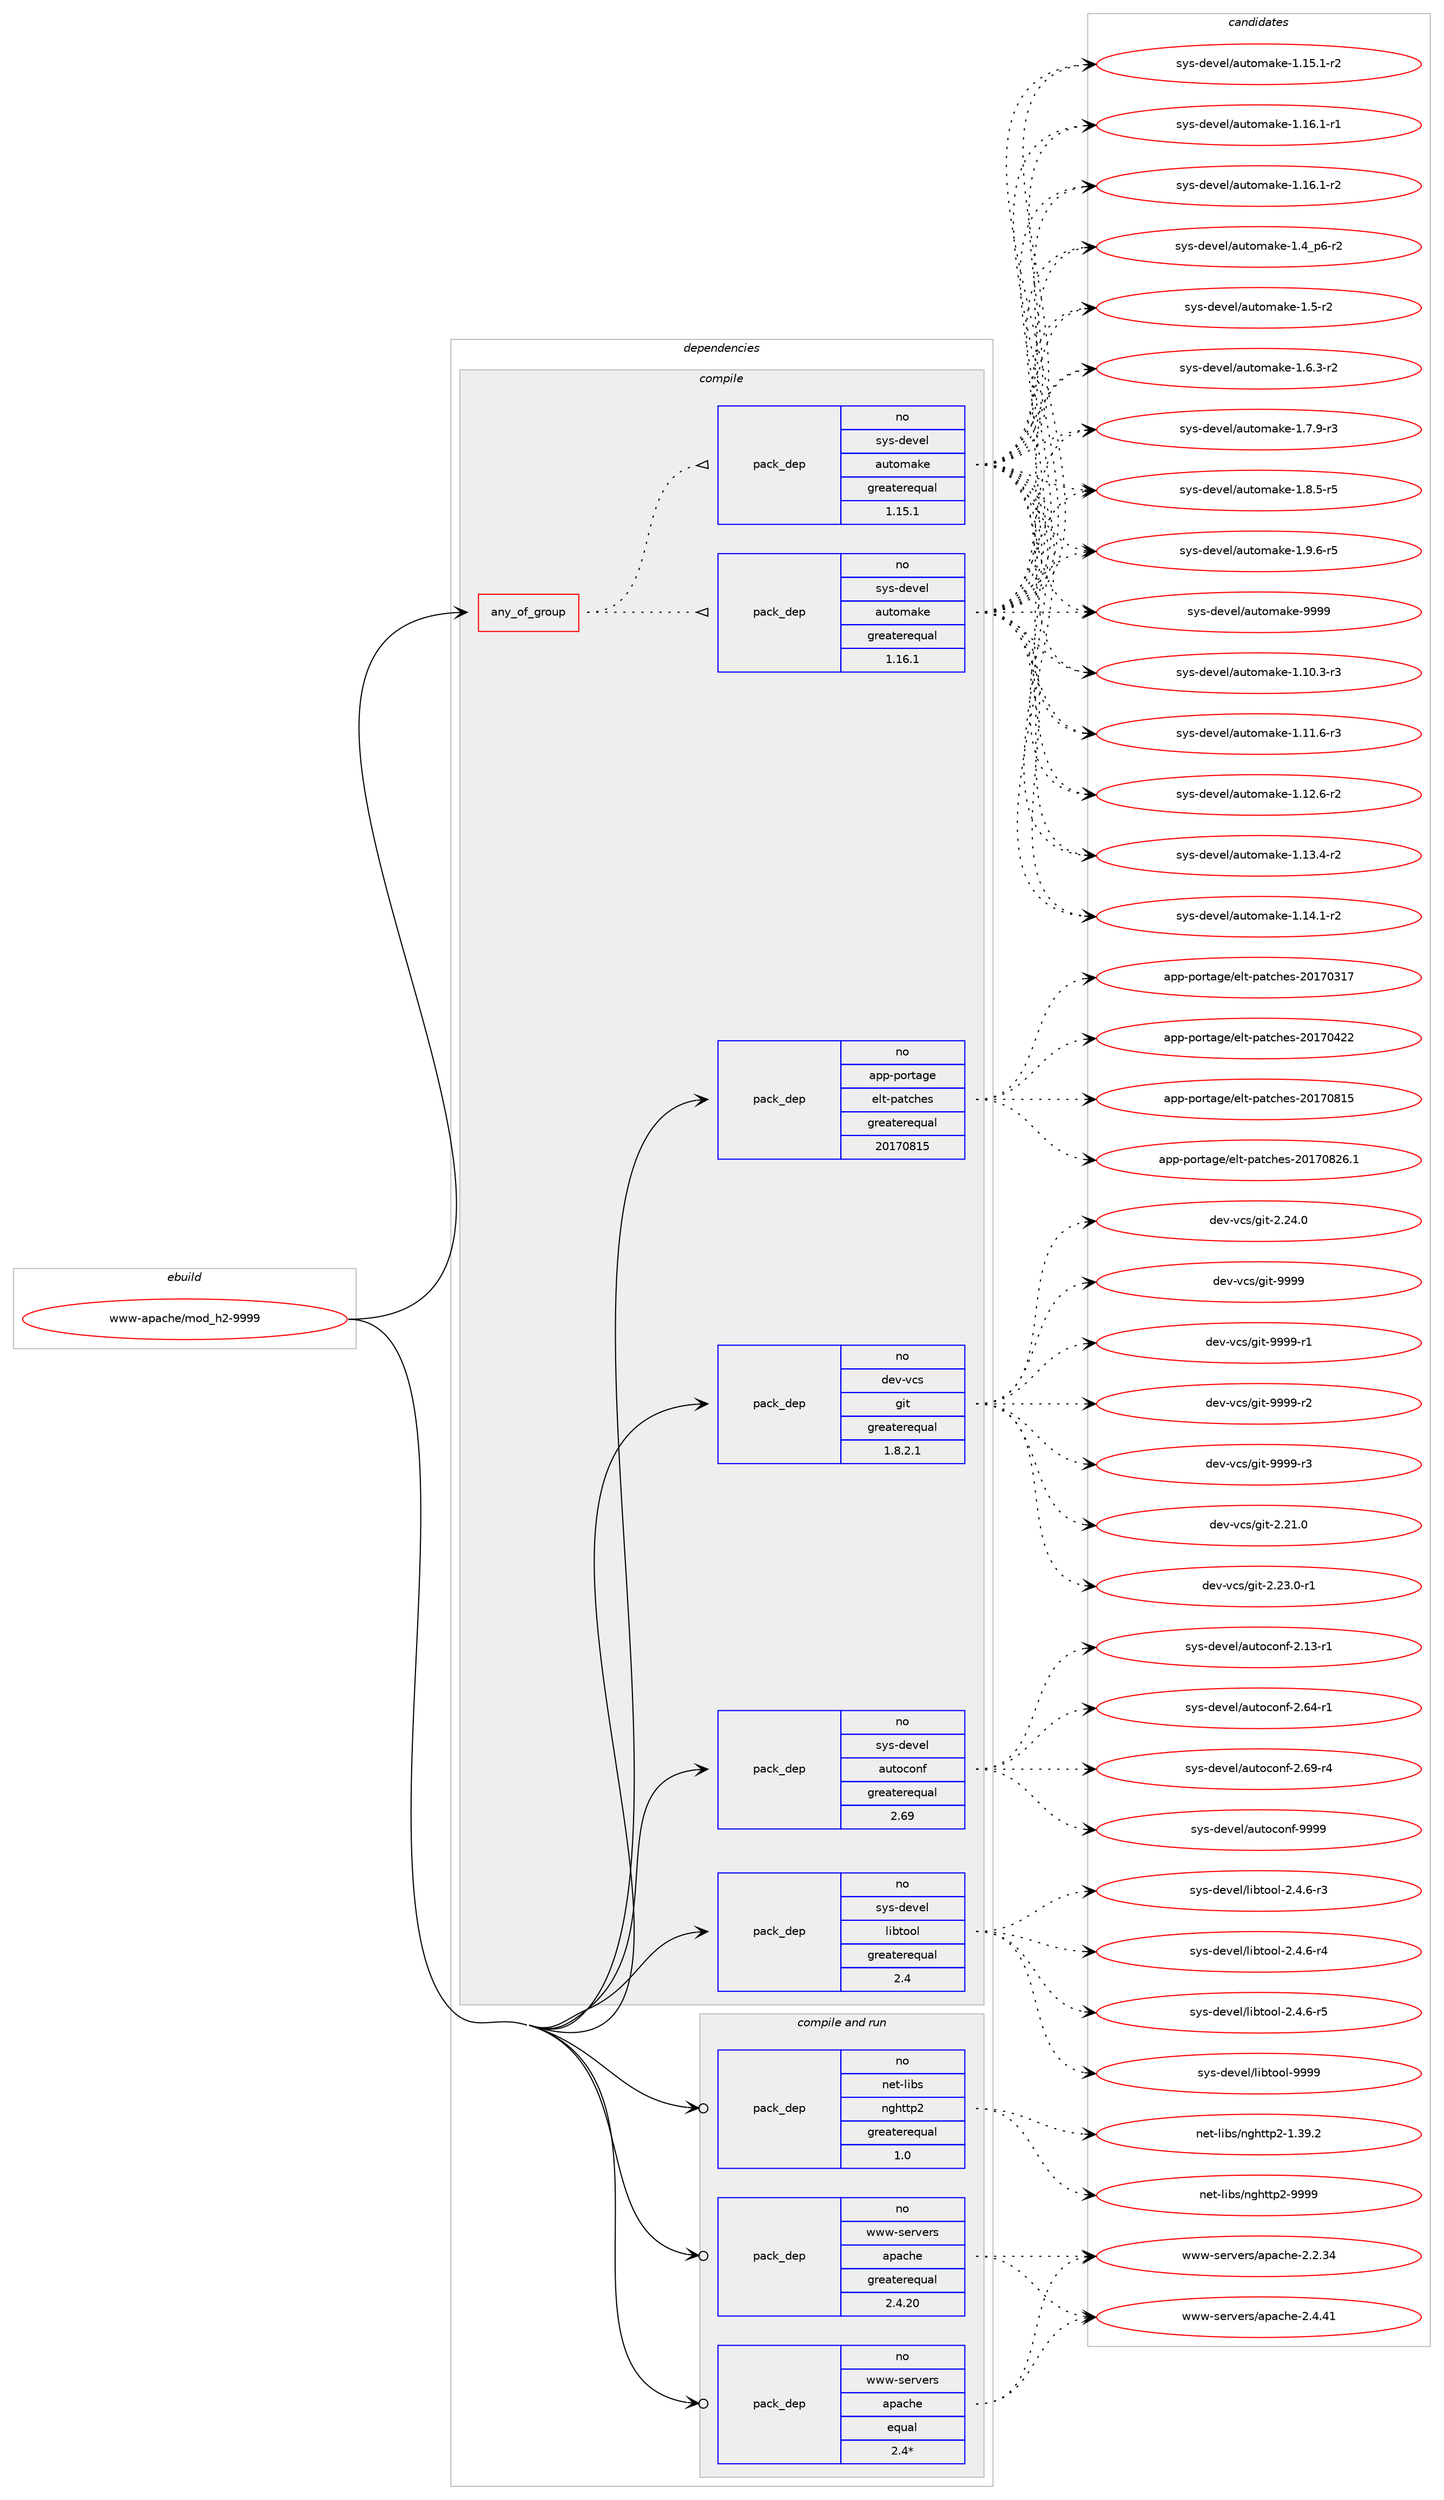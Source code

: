 digraph prolog {

# *************
# Graph options
# *************

newrank=true;
concentrate=true;
compound=true;
graph [rankdir=LR,fontname=Helvetica,fontsize=10,ranksep=1.5];#, ranksep=2.5, nodesep=0.2];
edge  [arrowhead=vee];
node  [fontname=Helvetica,fontsize=10];

# **********
# The ebuild
# **********

subgraph cluster_leftcol {
color=gray;
rank=same;
label=<<i>ebuild</i>>;
id [label="www-apache/mod_h2-9999", color=red, width=4, href="../www-apache/mod_h2-9999.svg"];
}

# ****************
# The dependencies
# ****************

subgraph cluster_midcol {
color=gray;
label=<<i>dependencies</i>>;
subgraph cluster_compile {
fillcolor="#eeeeee";
style=filled;
label=<<i>compile</i>>;
subgraph any15666 {
dependency902860 [label=<<TABLE BORDER="0" CELLBORDER="1" CELLSPACING="0" CELLPADDING="4"><TR><TD CELLPADDING="10">any_of_group</TD></TR></TABLE>>, shape=none, color=red];subgraph pack670096 {
dependency902861 [label=<<TABLE BORDER="0" CELLBORDER="1" CELLSPACING="0" CELLPADDING="4" WIDTH="220"><TR><TD ROWSPAN="6" CELLPADDING="30">pack_dep</TD></TR><TR><TD WIDTH="110">no</TD></TR><TR><TD>sys-devel</TD></TR><TR><TD>automake</TD></TR><TR><TD>greaterequal</TD></TR><TR><TD>1.16.1</TD></TR></TABLE>>, shape=none, color=blue];
}
dependency902860:e -> dependency902861:w [weight=20,style="dotted",arrowhead="oinv"];
subgraph pack670097 {
dependency902862 [label=<<TABLE BORDER="0" CELLBORDER="1" CELLSPACING="0" CELLPADDING="4" WIDTH="220"><TR><TD ROWSPAN="6" CELLPADDING="30">pack_dep</TD></TR><TR><TD WIDTH="110">no</TD></TR><TR><TD>sys-devel</TD></TR><TR><TD>automake</TD></TR><TR><TD>greaterequal</TD></TR><TR><TD>1.15.1</TD></TR></TABLE>>, shape=none, color=blue];
}
dependency902860:e -> dependency902862:w [weight=20,style="dotted",arrowhead="oinv"];
}
id:e -> dependency902860:w [weight=20,style="solid",arrowhead="vee"];
subgraph pack670098 {
dependency902863 [label=<<TABLE BORDER="0" CELLBORDER="1" CELLSPACING="0" CELLPADDING="4" WIDTH="220"><TR><TD ROWSPAN="6" CELLPADDING="30">pack_dep</TD></TR><TR><TD WIDTH="110">no</TD></TR><TR><TD>app-portage</TD></TR><TR><TD>elt-patches</TD></TR><TR><TD>greaterequal</TD></TR><TR><TD>20170815</TD></TR></TABLE>>, shape=none, color=blue];
}
id:e -> dependency902863:w [weight=20,style="solid",arrowhead="vee"];
subgraph pack670099 {
dependency902864 [label=<<TABLE BORDER="0" CELLBORDER="1" CELLSPACING="0" CELLPADDING="4" WIDTH="220"><TR><TD ROWSPAN="6" CELLPADDING="30">pack_dep</TD></TR><TR><TD WIDTH="110">no</TD></TR><TR><TD>dev-vcs</TD></TR><TR><TD>git</TD></TR><TR><TD>greaterequal</TD></TR><TR><TD>1.8.2.1</TD></TR></TABLE>>, shape=none, color=blue];
}
id:e -> dependency902864:w [weight=20,style="solid",arrowhead="vee"];
subgraph pack670100 {
dependency902865 [label=<<TABLE BORDER="0" CELLBORDER="1" CELLSPACING="0" CELLPADDING="4" WIDTH="220"><TR><TD ROWSPAN="6" CELLPADDING="30">pack_dep</TD></TR><TR><TD WIDTH="110">no</TD></TR><TR><TD>sys-devel</TD></TR><TR><TD>autoconf</TD></TR><TR><TD>greaterequal</TD></TR><TR><TD>2.69</TD></TR></TABLE>>, shape=none, color=blue];
}
id:e -> dependency902865:w [weight=20,style="solid",arrowhead="vee"];
subgraph pack670101 {
dependency902866 [label=<<TABLE BORDER="0" CELLBORDER="1" CELLSPACING="0" CELLPADDING="4" WIDTH="220"><TR><TD ROWSPAN="6" CELLPADDING="30">pack_dep</TD></TR><TR><TD WIDTH="110">no</TD></TR><TR><TD>sys-devel</TD></TR><TR><TD>libtool</TD></TR><TR><TD>greaterequal</TD></TR><TR><TD>2.4</TD></TR></TABLE>>, shape=none, color=blue];
}
id:e -> dependency902866:w [weight=20,style="solid",arrowhead="vee"];
}
subgraph cluster_compileandrun {
fillcolor="#eeeeee";
style=filled;
label=<<i>compile and run</i>>;
subgraph pack670102 {
dependency902867 [label=<<TABLE BORDER="0" CELLBORDER="1" CELLSPACING="0" CELLPADDING="4" WIDTH="220"><TR><TD ROWSPAN="6" CELLPADDING="30">pack_dep</TD></TR><TR><TD WIDTH="110">no</TD></TR><TR><TD>net-libs</TD></TR><TR><TD>nghttp2</TD></TR><TR><TD>greaterequal</TD></TR><TR><TD>1.0</TD></TR></TABLE>>, shape=none, color=blue];
}
id:e -> dependency902867:w [weight=20,style="solid",arrowhead="odotvee"];
subgraph pack670103 {
dependency902868 [label=<<TABLE BORDER="0" CELLBORDER="1" CELLSPACING="0" CELLPADDING="4" WIDTH="220"><TR><TD ROWSPAN="6" CELLPADDING="30">pack_dep</TD></TR><TR><TD WIDTH="110">no</TD></TR><TR><TD>www-servers</TD></TR><TR><TD>apache</TD></TR><TR><TD>equal</TD></TR><TR><TD>2.4*</TD></TR></TABLE>>, shape=none, color=blue];
}
id:e -> dependency902868:w [weight=20,style="solid",arrowhead="odotvee"];
subgraph pack670104 {
dependency902869 [label=<<TABLE BORDER="0" CELLBORDER="1" CELLSPACING="0" CELLPADDING="4" WIDTH="220"><TR><TD ROWSPAN="6" CELLPADDING="30">pack_dep</TD></TR><TR><TD WIDTH="110">no</TD></TR><TR><TD>www-servers</TD></TR><TR><TD>apache</TD></TR><TR><TD>greaterequal</TD></TR><TR><TD>2.4.20</TD></TR></TABLE>>, shape=none, color=blue];
}
id:e -> dependency902869:w [weight=20,style="solid",arrowhead="odotvee"];
}
subgraph cluster_run {
fillcolor="#eeeeee";
style=filled;
label=<<i>run</i>>;
}
}

# **************
# The candidates
# **************

subgraph cluster_choices {
rank=same;
color=gray;
label=<<i>candidates</i>>;

subgraph choice670096 {
color=black;
nodesep=1;
choice11512111545100101118101108479711711611110997107101454946494846514511451 [label="sys-devel/automake-1.10.3-r3", color=red, width=4,href="../sys-devel/automake-1.10.3-r3.svg"];
choice11512111545100101118101108479711711611110997107101454946494946544511451 [label="sys-devel/automake-1.11.6-r3", color=red, width=4,href="../sys-devel/automake-1.11.6-r3.svg"];
choice11512111545100101118101108479711711611110997107101454946495046544511450 [label="sys-devel/automake-1.12.6-r2", color=red, width=4,href="../sys-devel/automake-1.12.6-r2.svg"];
choice11512111545100101118101108479711711611110997107101454946495146524511450 [label="sys-devel/automake-1.13.4-r2", color=red, width=4,href="../sys-devel/automake-1.13.4-r2.svg"];
choice11512111545100101118101108479711711611110997107101454946495246494511450 [label="sys-devel/automake-1.14.1-r2", color=red, width=4,href="../sys-devel/automake-1.14.1-r2.svg"];
choice11512111545100101118101108479711711611110997107101454946495346494511450 [label="sys-devel/automake-1.15.1-r2", color=red, width=4,href="../sys-devel/automake-1.15.1-r2.svg"];
choice11512111545100101118101108479711711611110997107101454946495446494511449 [label="sys-devel/automake-1.16.1-r1", color=red, width=4,href="../sys-devel/automake-1.16.1-r1.svg"];
choice11512111545100101118101108479711711611110997107101454946495446494511450 [label="sys-devel/automake-1.16.1-r2", color=red, width=4,href="../sys-devel/automake-1.16.1-r2.svg"];
choice115121115451001011181011084797117116111109971071014549465295112544511450 [label="sys-devel/automake-1.4_p6-r2", color=red, width=4,href="../sys-devel/automake-1.4_p6-r2.svg"];
choice11512111545100101118101108479711711611110997107101454946534511450 [label="sys-devel/automake-1.5-r2", color=red, width=4,href="../sys-devel/automake-1.5-r2.svg"];
choice115121115451001011181011084797117116111109971071014549465446514511450 [label="sys-devel/automake-1.6.3-r2", color=red, width=4,href="../sys-devel/automake-1.6.3-r2.svg"];
choice115121115451001011181011084797117116111109971071014549465546574511451 [label="sys-devel/automake-1.7.9-r3", color=red, width=4,href="../sys-devel/automake-1.7.9-r3.svg"];
choice115121115451001011181011084797117116111109971071014549465646534511453 [label="sys-devel/automake-1.8.5-r5", color=red, width=4,href="../sys-devel/automake-1.8.5-r5.svg"];
choice115121115451001011181011084797117116111109971071014549465746544511453 [label="sys-devel/automake-1.9.6-r5", color=red, width=4,href="../sys-devel/automake-1.9.6-r5.svg"];
choice115121115451001011181011084797117116111109971071014557575757 [label="sys-devel/automake-9999", color=red, width=4,href="../sys-devel/automake-9999.svg"];
dependency902861:e -> choice11512111545100101118101108479711711611110997107101454946494846514511451:w [style=dotted,weight="100"];
dependency902861:e -> choice11512111545100101118101108479711711611110997107101454946494946544511451:w [style=dotted,weight="100"];
dependency902861:e -> choice11512111545100101118101108479711711611110997107101454946495046544511450:w [style=dotted,weight="100"];
dependency902861:e -> choice11512111545100101118101108479711711611110997107101454946495146524511450:w [style=dotted,weight="100"];
dependency902861:e -> choice11512111545100101118101108479711711611110997107101454946495246494511450:w [style=dotted,weight="100"];
dependency902861:e -> choice11512111545100101118101108479711711611110997107101454946495346494511450:w [style=dotted,weight="100"];
dependency902861:e -> choice11512111545100101118101108479711711611110997107101454946495446494511449:w [style=dotted,weight="100"];
dependency902861:e -> choice11512111545100101118101108479711711611110997107101454946495446494511450:w [style=dotted,weight="100"];
dependency902861:e -> choice115121115451001011181011084797117116111109971071014549465295112544511450:w [style=dotted,weight="100"];
dependency902861:e -> choice11512111545100101118101108479711711611110997107101454946534511450:w [style=dotted,weight="100"];
dependency902861:e -> choice115121115451001011181011084797117116111109971071014549465446514511450:w [style=dotted,weight="100"];
dependency902861:e -> choice115121115451001011181011084797117116111109971071014549465546574511451:w [style=dotted,weight="100"];
dependency902861:e -> choice115121115451001011181011084797117116111109971071014549465646534511453:w [style=dotted,weight="100"];
dependency902861:e -> choice115121115451001011181011084797117116111109971071014549465746544511453:w [style=dotted,weight="100"];
dependency902861:e -> choice115121115451001011181011084797117116111109971071014557575757:w [style=dotted,weight="100"];
}
subgraph choice670097 {
color=black;
nodesep=1;
choice11512111545100101118101108479711711611110997107101454946494846514511451 [label="sys-devel/automake-1.10.3-r3", color=red, width=4,href="../sys-devel/automake-1.10.3-r3.svg"];
choice11512111545100101118101108479711711611110997107101454946494946544511451 [label="sys-devel/automake-1.11.6-r3", color=red, width=4,href="../sys-devel/automake-1.11.6-r3.svg"];
choice11512111545100101118101108479711711611110997107101454946495046544511450 [label="sys-devel/automake-1.12.6-r2", color=red, width=4,href="../sys-devel/automake-1.12.6-r2.svg"];
choice11512111545100101118101108479711711611110997107101454946495146524511450 [label="sys-devel/automake-1.13.4-r2", color=red, width=4,href="../sys-devel/automake-1.13.4-r2.svg"];
choice11512111545100101118101108479711711611110997107101454946495246494511450 [label="sys-devel/automake-1.14.1-r2", color=red, width=4,href="../sys-devel/automake-1.14.1-r2.svg"];
choice11512111545100101118101108479711711611110997107101454946495346494511450 [label="sys-devel/automake-1.15.1-r2", color=red, width=4,href="../sys-devel/automake-1.15.1-r2.svg"];
choice11512111545100101118101108479711711611110997107101454946495446494511449 [label="sys-devel/automake-1.16.1-r1", color=red, width=4,href="../sys-devel/automake-1.16.1-r1.svg"];
choice11512111545100101118101108479711711611110997107101454946495446494511450 [label="sys-devel/automake-1.16.1-r2", color=red, width=4,href="../sys-devel/automake-1.16.1-r2.svg"];
choice115121115451001011181011084797117116111109971071014549465295112544511450 [label="sys-devel/automake-1.4_p6-r2", color=red, width=4,href="../sys-devel/automake-1.4_p6-r2.svg"];
choice11512111545100101118101108479711711611110997107101454946534511450 [label="sys-devel/automake-1.5-r2", color=red, width=4,href="../sys-devel/automake-1.5-r2.svg"];
choice115121115451001011181011084797117116111109971071014549465446514511450 [label="sys-devel/automake-1.6.3-r2", color=red, width=4,href="../sys-devel/automake-1.6.3-r2.svg"];
choice115121115451001011181011084797117116111109971071014549465546574511451 [label="sys-devel/automake-1.7.9-r3", color=red, width=4,href="../sys-devel/automake-1.7.9-r3.svg"];
choice115121115451001011181011084797117116111109971071014549465646534511453 [label="sys-devel/automake-1.8.5-r5", color=red, width=4,href="../sys-devel/automake-1.8.5-r5.svg"];
choice115121115451001011181011084797117116111109971071014549465746544511453 [label="sys-devel/automake-1.9.6-r5", color=red, width=4,href="../sys-devel/automake-1.9.6-r5.svg"];
choice115121115451001011181011084797117116111109971071014557575757 [label="sys-devel/automake-9999", color=red, width=4,href="../sys-devel/automake-9999.svg"];
dependency902862:e -> choice11512111545100101118101108479711711611110997107101454946494846514511451:w [style=dotted,weight="100"];
dependency902862:e -> choice11512111545100101118101108479711711611110997107101454946494946544511451:w [style=dotted,weight="100"];
dependency902862:e -> choice11512111545100101118101108479711711611110997107101454946495046544511450:w [style=dotted,weight="100"];
dependency902862:e -> choice11512111545100101118101108479711711611110997107101454946495146524511450:w [style=dotted,weight="100"];
dependency902862:e -> choice11512111545100101118101108479711711611110997107101454946495246494511450:w [style=dotted,weight="100"];
dependency902862:e -> choice11512111545100101118101108479711711611110997107101454946495346494511450:w [style=dotted,weight="100"];
dependency902862:e -> choice11512111545100101118101108479711711611110997107101454946495446494511449:w [style=dotted,weight="100"];
dependency902862:e -> choice11512111545100101118101108479711711611110997107101454946495446494511450:w [style=dotted,weight="100"];
dependency902862:e -> choice115121115451001011181011084797117116111109971071014549465295112544511450:w [style=dotted,weight="100"];
dependency902862:e -> choice11512111545100101118101108479711711611110997107101454946534511450:w [style=dotted,weight="100"];
dependency902862:e -> choice115121115451001011181011084797117116111109971071014549465446514511450:w [style=dotted,weight="100"];
dependency902862:e -> choice115121115451001011181011084797117116111109971071014549465546574511451:w [style=dotted,weight="100"];
dependency902862:e -> choice115121115451001011181011084797117116111109971071014549465646534511453:w [style=dotted,weight="100"];
dependency902862:e -> choice115121115451001011181011084797117116111109971071014549465746544511453:w [style=dotted,weight="100"];
dependency902862:e -> choice115121115451001011181011084797117116111109971071014557575757:w [style=dotted,weight="100"];
}
subgraph choice670098 {
color=black;
nodesep=1;
choice97112112451121111141169710310147101108116451129711699104101115455048495548514955 [label="app-portage/elt-patches-20170317", color=red, width=4,href="../app-portage/elt-patches-20170317.svg"];
choice97112112451121111141169710310147101108116451129711699104101115455048495548525050 [label="app-portage/elt-patches-20170422", color=red, width=4,href="../app-portage/elt-patches-20170422.svg"];
choice97112112451121111141169710310147101108116451129711699104101115455048495548564953 [label="app-portage/elt-patches-20170815", color=red, width=4,href="../app-portage/elt-patches-20170815.svg"];
choice971121124511211111411697103101471011081164511297116991041011154550484955485650544649 [label="app-portage/elt-patches-20170826.1", color=red, width=4,href="../app-portage/elt-patches-20170826.1.svg"];
dependency902863:e -> choice97112112451121111141169710310147101108116451129711699104101115455048495548514955:w [style=dotted,weight="100"];
dependency902863:e -> choice97112112451121111141169710310147101108116451129711699104101115455048495548525050:w [style=dotted,weight="100"];
dependency902863:e -> choice97112112451121111141169710310147101108116451129711699104101115455048495548564953:w [style=dotted,weight="100"];
dependency902863:e -> choice971121124511211111411697103101471011081164511297116991041011154550484955485650544649:w [style=dotted,weight="100"];
}
subgraph choice670099 {
color=black;
nodesep=1;
choice10010111845118991154710310511645504650494648 [label="dev-vcs/git-2.21.0", color=red, width=4,href="../dev-vcs/git-2.21.0.svg"];
choice100101118451189911547103105116455046505146484511449 [label="dev-vcs/git-2.23.0-r1", color=red, width=4,href="../dev-vcs/git-2.23.0-r1.svg"];
choice10010111845118991154710310511645504650524648 [label="dev-vcs/git-2.24.0", color=red, width=4,href="../dev-vcs/git-2.24.0.svg"];
choice1001011184511899115471031051164557575757 [label="dev-vcs/git-9999", color=red, width=4,href="../dev-vcs/git-9999.svg"];
choice10010111845118991154710310511645575757574511449 [label="dev-vcs/git-9999-r1", color=red, width=4,href="../dev-vcs/git-9999-r1.svg"];
choice10010111845118991154710310511645575757574511450 [label="dev-vcs/git-9999-r2", color=red, width=4,href="../dev-vcs/git-9999-r2.svg"];
choice10010111845118991154710310511645575757574511451 [label="dev-vcs/git-9999-r3", color=red, width=4,href="../dev-vcs/git-9999-r3.svg"];
dependency902864:e -> choice10010111845118991154710310511645504650494648:w [style=dotted,weight="100"];
dependency902864:e -> choice100101118451189911547103105116455046505146484511449:w [style=dotted,weight="100"];
dependency902864:e -> choice10010111845118991154710310511645504650524648:w [style=dotted,weight="100"];
dependency902864:e -> choice1001011184511899115471031051164557575757:w [style=dotted,weight="100"];
dependency902864:e -> choice10010111845118991154710310511645575757574511449:w [style=dotted,weight="100"];
dependency902864:e -> choice10010111845118991154710310511645575757574511450:w [style=dotted,weight="100"];
dependency902864:e -> choice10010111845118991154710310511645575757574511451:w [style=dotted,weight="100"];
}
subgraph choice670100 {
color=black;
nodesep=1;
choice1151211154510010111810110847971171161119911111010245504649514511449 [label="sys-devel/autoconf-2.13-r1", color=red, width=4,href="../sys-devel/autoconf-2.13-r1.svg"];
choice1151211154510010111810110847971171161119911111010245504654524511449 [label="sys-devel/autoconf-2.64-r1", color=red, width=4,href="../sys-devel/autoconf-2.64-r1.svg"];
choice1151211154510010111810110847971171161119911111010245504654574511452 [label="sys-devel/autoconf-2.69-r4", color=red, width=4,href="../sys-devel/autoconf-2.69-r4.svg"];
choice115121115451001011181011084797117116111991111101024557575757 [label="sys-devel/autoconf-9999", color=red, width=4,href="../sys-devel/autoconf-9999.svg"];
dependency902865:e -> choice1151211154510010111810110847971171161119911111010245504649514511449:w [style=dotted,weight="100"];
dependency902865:e -> choice1151211154510010111810110847971171161119911111010245504654524511449:w [style=dotted,weight="100"];
dependency902865:e -> choice1151211154510010111810110847971171161119911111010245504654574511452:w [style=dotted,weight="100"];
dependency902865:e -> choice115121115451001011181011084797117116111991111101024557575757:w [style=dotted,weight="100"];
}
subgraph choice670101 {
color=black;
nodesep=1;
choice1151211154510010111810110847108105981161111111084550465246544511451 [label="sys-devel/libtool-2.4.6-r3", color=red, width=4,href="../sys-devel/libtool-2.4.6-r3.svg"];
choice1151211154510010111810110847108105981161111111084550465246544511452 [label="sys-devel/libtool-2.4.6-r4", color=red, width=4,href="../sys-devel/libtool-2.4.6-r4.svg"];
choice1151211154510010111810110847108105981161111111084550465246544511453 [label="sys-devel/libtool-2.4.6-r5", color=red, width=4,href="../sys-devel/libtool-2.4.6-r5.svg"];
choice1151211154510010111810110847108105981161111111084557575757 [label="sys-devel/libtool-9999", color=red, width=4,href="../sys-devel/libtool-9999.svg"];
dependency902866:e -> choice1151211154510010111810110847108105981161111111084550465246544511451:w [style=dotted,weight="100"];
dependency902866:e -> choice1151211154510010111810110847108105981161111111084550465246544511452:w [style=dotted,weight="100"];
dependency902866:e -> choice1151211154510010111810110847108105981161111111084550465246544511453:w [style=dotted,weight="100"];
dependency902866:e -> choice1151211154510010111810110847108105981161111111084557575757:w [style=dotted,weight="100"];
}
subgraph choice670102 {
color=black;
nodesep=1;
choice1101011164510810598115471101031041161161125045494651574650 [label="net-libs/nghttp2-1.39.2", color=red, width=4,href="../net-libs/nghttp2-1.39.2.svg"];
choice110101116451081059811547110103104116116112504557575757 [label="net-libs/nghttp2-9999", color=red, width=4,href="../net-libs/nghttp2-9999.svg"];
dependency902867:e -> choice1101011164510810598115471101031041161161125045494651574650:w [style=dotted,weight="100"];
dependency902867:e -> choice110101116451081059811547110103104116116112504557575757:w [style=dotted,weight="100"];
}
subgraph choice670103 {
color=black;
nodesep=1;
choice119119119451151011141181011141154797112979910410145504650465152 [label="www-servers/apache-2.2.34", color=red, width=4,href="../www-servers/apache-2.2.34.svg"];
choice119119119451151011141181011141154797112979910410145504652465249 [label="www-servers/apache-2.4.41", color=red, width=4,href="../www-servers/apache-2.4.41.svg"];
dependency902868:e -> choice119119119451151011141181011141154797112979910410145504650465152:w [style=dotted,weight="100"];
dependency902868:e -> choice119119119451151011141181011141154797112979910410145504652465249:w [style=dotted,weight="100"];
}
subgraph choice670104 {
color=black;
nodesep=1;
choice119119119451151011141181011141154797112979910410145504650465152 [label="www-servers/apache-2.2.34", color=red, width=4,href="../www-servers/apache-2.2.34.svg"];
choice119119119451151011141181011141154797112979910410145504652465249 [label="www-servers/apache-2.4.41", color=red, width=4,href="../www-servers/apache-2.4.41.svg"];
dependency902869:e -> choice119119119451151011141181011141154797112979910410145504650465152:w [style=dotted,weight="100"];
dependency902869:e -> choice119119119451151011141181011141154797112979910410145504652465249:w [style=dotted,weight="100"];
}
}

}
